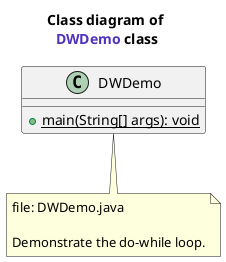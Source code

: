 @startuml
title Class diagram of \n<font name=monospace><color #5132be>DWDemo</color></font> class

class DWDemo {
    {method} + {static} main(String[] args): void
}
note bottom of DWDemo
    file: DWDemo.java
    
    Demonstrate the do-while loop.
end note

@enduml